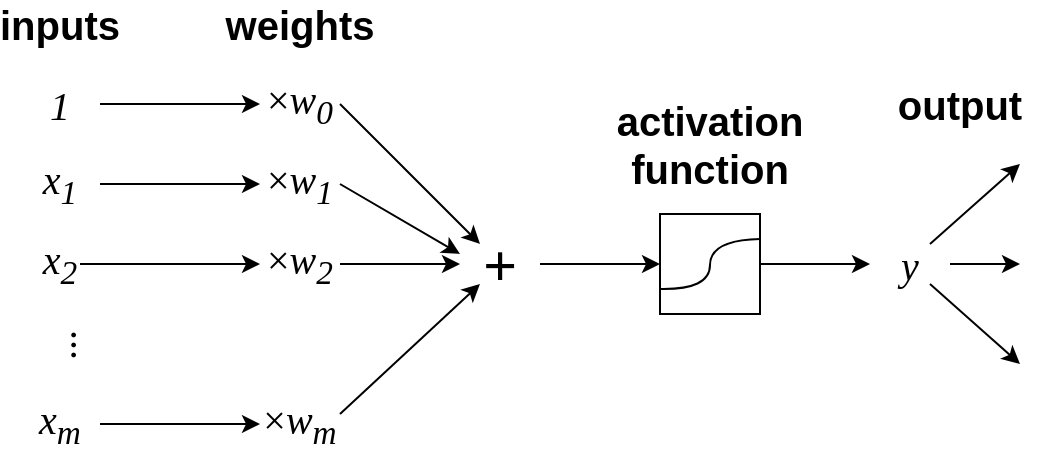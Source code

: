 <mxGraphModel dx="464" dy="618" grid="1" gridSize="10" guides="1" tooltips="1" connect="1" arrows="1" fold="1" page="1" pageScale="1" pageWidth="850" pageHeight="1100" background="#ffffff"><root><mxCell id="0"/><mxCell id="1" parent="0"/><mxCell id="34" style="edgeStyle=none;rounded=0;html=1;exitX=1;exitY=0.5;entryX=0;entryY=0.5;endArrow=classic;endFill=1;jettySize=auto;orthogonalLoop=1;fontFamily=Georgia;fontSize=20;" parent="1" source="4" target="22" edge="1"><mxGeometry relative="1" as="geometry"/></mxCell><mxCell id="4" value="&lt;font face=&quot;Georgia&quot;&gt;&lt;span style=&quot;font-size: 20px&quot;&gt;1&lt;/span&gt;&lt;/font&gt;" style="text;html=1;strokeColor=none;fillColor=none;align=center;verticalAlign=middle;whiteSpace=wrap;rounded=0;fontStyle=2" parent="1" vertex="1"><mxGeometry x="80" y="80" width="40" height="20" as="geometry"/></mxCell><mxCell id="41" style="edgeStyle=none;rounded=0;html=1;exitX=1;exitY=0.5;entryX=0;entryY=0.5;endArrow=classic;endFill=1;jettySize=auto;orthogonalLoop=1;fontFamily=Georgia;fontSize=20;" parent="1" source="9" target="23" edge="1"><mxGeometry relative="1" as="geometry"/></mxCell><mxCell id="9" value="&lt;font style=&quot;font-size: 20px&quot; face=&quot;Georgia&quot;&gt;x&lt;sub&gt;1&lt;/sub&gt;&lt;/font&gt;" style="text;html=1;strokeColor=none;fillColor=none;align=center;verticalAlign=middle;whiteSpace=wrap;rounded=0;fontStyle=2" parent="1" vertex="1"><mxGeometry x="80" y="120" width="40" height="20" as="geometry"/></mxCell><mxCell id="11" value="&lt;font face=&quot;Georgia&quot;&gt;&lt;span style=&quot;font-size: 20px&quot;&gt;...&lt;/span&gt;&lt;/font&gt;" style="text;html=1;strokeColor=none;fillColor=none;align=center;verticalAlign=middle;whiteSpace=wrap;rounded=0;fontStyle=2;direction=west;horizontal=0;" parent="1" vertex="1"><mxGeometry x="80" y="200" width="40" height="20" as="geometry"/></mxCell><mxCell id="40" style="edgeStyle=none;rounded=0;html=1;exitX=0.5;exitY=0;entryX=0;entryY=0.5;endArrow=classic;endFill=1;jettySize=auto;orthogonalLoop=1;fontFamily=Georgia;fontSize=20;" parent="1" source="12" target="24" edge="1"><mxGeometry relative="1" as="geometry"/></mxCell><mxCell id="12" value="&lt;font style=&quot;font-size: 20px&quot; face=&quot;Georgia&quot;&gt;x&lt;/font&gt;&lt;font style=&quot;font-size: 20px;&quot; face=&quot;Georgia&quot;&gt;&lt;sub&gt;2&lt;/sub&gt;&lt;/font&gt;" style="text;html=1;strokeColor=none;fillColor=none;align=center;verticalAlign=middle;whiteSpace=wrap;rounded=0;fontStyle=2;fontFamily=Georgia;fontSize=20;direction=south;" parent="1" vertex="1"><mxGeometry x="90" y="150" width="20" height="40" as="geometry"/></mxCell><mxCell id="39" style="edgeStyle=none;rounded=0;html=1;exitX=1;exitY=0.5;entryX=0;entryY=0.5;endArrow=classic;endFill=1;jettySize=auto;orthogonalLoop=1;fontFamily=Georgia;fontSize=20;" parent="1" source="13" target="25" edge="1"><mxGeometry relative="1" as="geometry"/></mxCell><mxCell id="13" value="&lt;font face=&quot;Georgia&quot; style=&quot;font-size: 20px&quot;&gt;&lt;font style=&quot;font-size: 20px&quot;&gt;x&lt;/font&gt;&lt;sub&gt;m&lt;/sub&gt;&lt;/font&gt;" style="text;html=1;strokeColor=none;fillColor=none;align=center;verticalAlign=middle;whiteSpace=wrap;rounded=0;fontStyle=2;fontSize=20;fontFamily=Georgia;" parent="1" vertex="1"><mxGeometry x="80" y="240" width="40" height="20" as="geometry"/></mxCell><mxCell id="35" style="edgeStyle=none;rounded=0;html=1;exitX=1;exitY=0.5;entryX=0.25;entryY=0;endArrow=classic;endFill=1;jettySize=auto;orthogonalLoop=1;fontFamily=Georgia;fontSize=20;" parent="1" source="22" target="29" edge="1"><mxGeometry relative="1" as="geometry"/></mxCell><mxCell id="22" value="×&lt;i&gt;w&lt;sub&gt;0&lt;br&gt;&lt;/sub&gt;&lt;/i&gt;" style="text;html=1;strokeColor=none;fillColor=none;align=center;verticalAlign=middle;whiteSpace=wrap;rounded=0;fontSize=20;fontFamily=Georgia;" parent="1" vertex="1"><mxGeometry x="200" y="80" width="40" height="20" as="geometry"/></mxCell><mxCell id="36" style="edgeStyle=none;rounded=0;html=1;exitX=1;exitY=0.5;entryX=0;entryY=0.25;endArrow=classic;endFill=1;jettySize=auto;orthogonalLoop=1;fontFamily=Georgia;fontSize=20;" parent="1" source="23" target="29" edge="1"><mxGeometry relative="1" as="geometry"/></mxCell><mxCell id="23" value="×&lt;i&gt;w&lt;sub&gt;1&lt;br&gt;&lt;/sub&gt;&lt;/i&gt;" style="text;html=1;strokeColor=none;fillColor=none;align=center;verticalAlign=middle;whiteSpace=wrap;rounded=0;fontSize=20;fontFamily=Georgia;" parent="1" vertex="1"><mxGeometry x="200" y="120" width="40" height="20" as="geometry"/></mxCell><mxCell id="37" style="edgeStyle=none;rounded=0;html=1;exitX=1;exitY=0.5;endArrow=classic;endFill=1;jettySize=auto;orthogonalLoop=1;fontFamily=Georgia;fontSize=20;" parent="1" source="24" edge="1"><mxGeometry relative="1" as="geometry"><mxPoint x="300" y="170" as="targetPoint"/></mxGeometry></mxCell><mxCell id="24" value="×&lt;i&gt;w&lt;sub&gt;2&lt;br&gt;&lt;/sub&gt;&lt;/i&gt;" style="text;html=1;strokeColor=none;fillColor=none;align=center;verticalAlign=middle;whiteSpace=wrap;rounded=0;fontSize=20;fontFamily=Georgia;" parent="1" vertex="1"><mxGeometry x="200" y="160" width="40" height="20" as="geometry"/></mxCell><mxCell id="38" style="edgeStyle=none;rounded=0;html=1;exitX=1;exitY=0.25;entryX=0.25;entryY=1;endArrow=classic;endFill=1;jettySize=auto;orthogonalLoop=1;fontFamily=Georgia;fontSize=20;" parent="1" source="25" target="29" edge="1"><mxGeometry relative="1" as="geometry"/></mxCell><mxCell id="25" value="×&lt;i&gt;w&lt;sub&gt;m&lt;br&gt;&lt;/sub&gt;&lt;/i&gt;" style="text;html=1;strokeColor=none;fillColor=none;align=center;verticalAlign=middle;whiteSpace=wrap;rounded=0;fontSize=20;fontFamily=Georgia;" parent="1" vertex="1"><mxGeometry x="200" y="240" width="40" height="20" as="geometry"/></mxCell><mxCell id="43" style="edgeStyle=none;rounded=0;html=1;exitX=1;exitY=0.5;entryX=0;entryY=0.5;endArrow=classic;endFill=1;jettySize=auto;orthogonalLoop=1;fontFamily=Georgia;fontSize=20;" parent="1" source="27" target="30" edge="1"><mxGeometry relative="1" as="geometry"/></mxCell><mxCell id="27" value="" style="whiteSpace=wrap;html=1;aspect=fixed;fontFamily=Georgia;fontSize=20;" parent="1" vertex="1"><mxGeometry x="400" y="145" width="50" height="50" as="geometry"/></mxCell><mxCell id="28" value="" style="curved=1;endArrow=none;html=1;fontFamily=Georgia;fontSize=20;exitX=0;exitY=0.75;entryX=1;entryY=0.25;endFill=0;" parent="1" source="27" target="27" edge="1"><mxGeometry width="50" height="50" relative="1" as="geometry"><mxPoint x="400" y="195" as="sourcePoint"/><mxPoint x="450" y="145" as="targetPoint"/><Array as="points"><mxPoint x="425" y="183"/><mxPoint x="425" y="158"/></Array></mxGeometry></mxCell><mxCell id="42" style="edgeStyle=none;rounded=0;html=1;exitX=1;exitY=0.5;entryX=0;entryY=0.5;endArrow=classic;endFill=1;jettySize=auto;orthogonalLoop=1;fontFamily=Georgia;fontSize=20;" parent="1" source="29" target="27" edge="1"><mxGeometry relative="1" as="geometry"/></mxCell><mxCell id="29" value="&lt;b&gt;&lt;font style=&quot;font-size: 30px&quot;&gt;+&lt;/font&gt;&lt;/b&gt;" style="text;html=1;strokeColor=none;fillColor=none;align=center;verticalAlign=middle;whiteSpace=wrap;rounded=0;fontFamily=Georgia;fontSize=20;" parent="1" vertex="1"><mxGeometry x="300" y="160" width="40" height="20" as="geometry"/></mxCell><mxCell id="44" style="edgeStyle=none;rounded=0;html=1;exitX=0.75;exitY=0;endArrow=classic;endFill=1;jettySize=auto;orthogonalLoop=1;fontFamily=Georgia;fontSize=20;" parent="1" source="30" edge="1"><mxGeometry relative="1" as="geometry"><mxPoint x="580" y="120" as="targetPoint"/></mxGeometry></mxCell><mxCell id="45" style="edgeStyle=none;rounded=0;html=1;exitX=1;exitY=0.5;endArrow=classic;endFill=1;jettySize=auto;orthogonalLoop=1;fontFamily=Georgia;fontSize=20;" parent="1" source="30" edge="1"><mxGeometry relative="1" as="geometry"><mxPoint x="580" y="170" as="targetPoint"/></mxGeometry></mxCell><mxCell id="46" style="edgeStyle=none;rounded=0;html=1;exitX=0.75;exitY=1;endArrow=classic;endFill=1;jettySize=auto;orthogonalLoop=1;fontFamily=Georgia;fontSize=20;" parent="1" source="30" edge="1"><mxGeometry relative="1" as="geometry"><mxPoint x="580" y="220" as="targetPoint"/></mxGeometry></mxCell><mxCell id="30" value="y" style="text;html=1;strokeColor=none;fillColor=none;align=center;verticalAlign=middle;whiteSpace=wrap;rounded=0;fontFamily=Georgia;fontSize=20;fontStyle=2" parent="1" vertex="1"><mxGeometry x="505" y="160" width="40" height="20" as="geometry"/></mxCell><mxCell id="47" value="inputs" style="text;html=1;strokeColor=none;fillColor=none;align=center;verticalAlign=middle;whiteSpace=wrap;rounded=0;fontFamily=Helvetica;fontSize=20;fontStyle=1" parent="1" vertex="1"><mxGeometry x="80" y="40" width="40" height="20" as="geometry"/></mxCell><mxCell id="48" value="weights" style="text;html=1;strokeColor=none;fillColor=none;align=center;verticalAlign=middle;whiteSpace=wrap;rounded=0;fontFamily=Helvetica;fontSize=20;fontStyle=1" parent="1" vertex="1"><mxGeometry x="200" y="40" width="40" height="20" as="geometry"/></mxCell><mxCell id="49" value="activation function" style="text;html=1;strokeColor=none;fillColor=none;align=center;verticalAlign=middle;whiteSpace=wrap;rounded=0;fontFamily=Helvetica;fontSize=20;fontStyle=1" parent="1" vertex="1"><mxGeometry x="405" y="100" width="40" height="20" as="geometry"/></mxCell><mxCell id="50" value="o&lt;span style=&quot;letter-spacing: 0px&quot;&gt;utput&lt;/span&gt;" style="text;html=1;strokeColor=none;fillColor=none;align=center;verticalAlign=middle;whiteSpace=wrap;rounded=0;fontFamily=Helvetica;fontSize=20;fontStyle=1" parent="1" vertex="1"><mxGeometry x="530" y="80" width="40" height="20" as="geometry"/></mxCell></root></mxGraphModel>